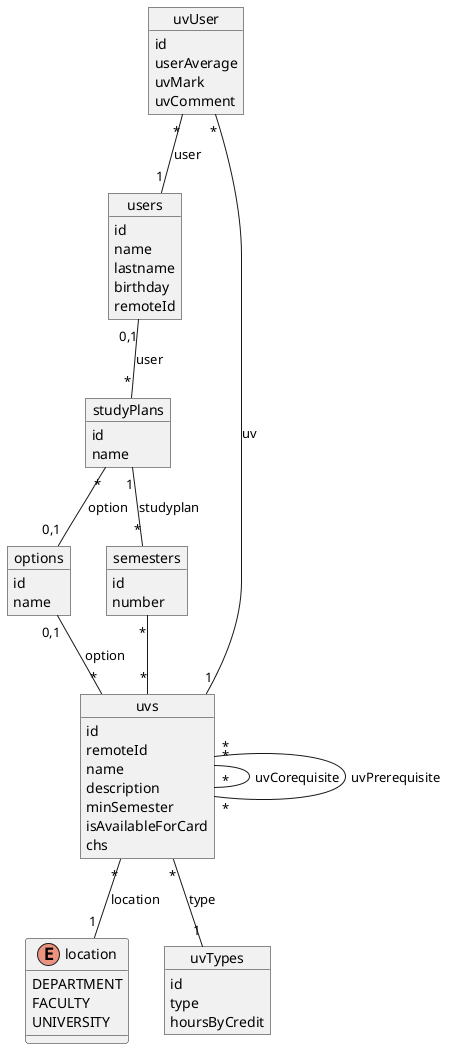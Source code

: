 @startuml

object users {
id
name
lastname
birthday
remoteId
}

object uvUser {
id
userAverage
uvMark
uvComment
}


enum location{
DEPARTMENT
FACULTY
UNIVERSITY
}

object uvs {
id
remoteId
name
description
minSemester
isAvailableForCard
chs
}

object studyPlans {
id
name
}

object options {
id
name

}

object semesters {
    id
    number
}


object uvTypes {
id
type
hoursByCredit
}

uvs "*" -- "*" uvs : uvCorequisite
uvs "*" -- "*" uvs : uvPrerequisite

uvUser "*" -- "1" users : user
uvUser  "*" -- "1" uvs : uv

users "0,1" -- "*" studyPlans : user
studyPlans "*" -- "0,1" options : option
options "0,1" -- "*" uvs : option
studyPlans "1" -- "*" semesters : studyplan
semesters "*" -- "*" uvs

uvs "*" -- "1" uvTypes : type

uvs "*" -- "1" location : location



@enduml